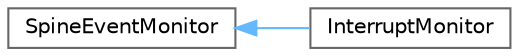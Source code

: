 digraph "类继承关系图"
{
 // LATEX_PDF_SIZE
  bgcolor="transparent";
  edge [fontname=Helvetica,fontsize=10,labelfontname=Helvetica,labelfontsize=10];
  node [fontname=Helvetica,fontsize=10,shape=box,height=0.2,width=0.4];
  rankdir="LR";
  Node0 [id="Node000000",label="SpineEventMonitor",height=0.2,width=0.4,color="grey40", fillcolor="white", style="filled",URL="$class_spine_event_monitor.html",tooltip=" "];
  Node0 -> Node1 [id="edge6514_Node000000_Node000001",dir="back",color="steelblue1",style="solid",tooltip=" "];
  Node1 [id="Node000001",label="InterruptMonitor",height=0.2,width=0.4,color="grey40", fillcolor="white", style="filled",URL="$class_interrupt_monitor.html",tooltip=" "];
}
